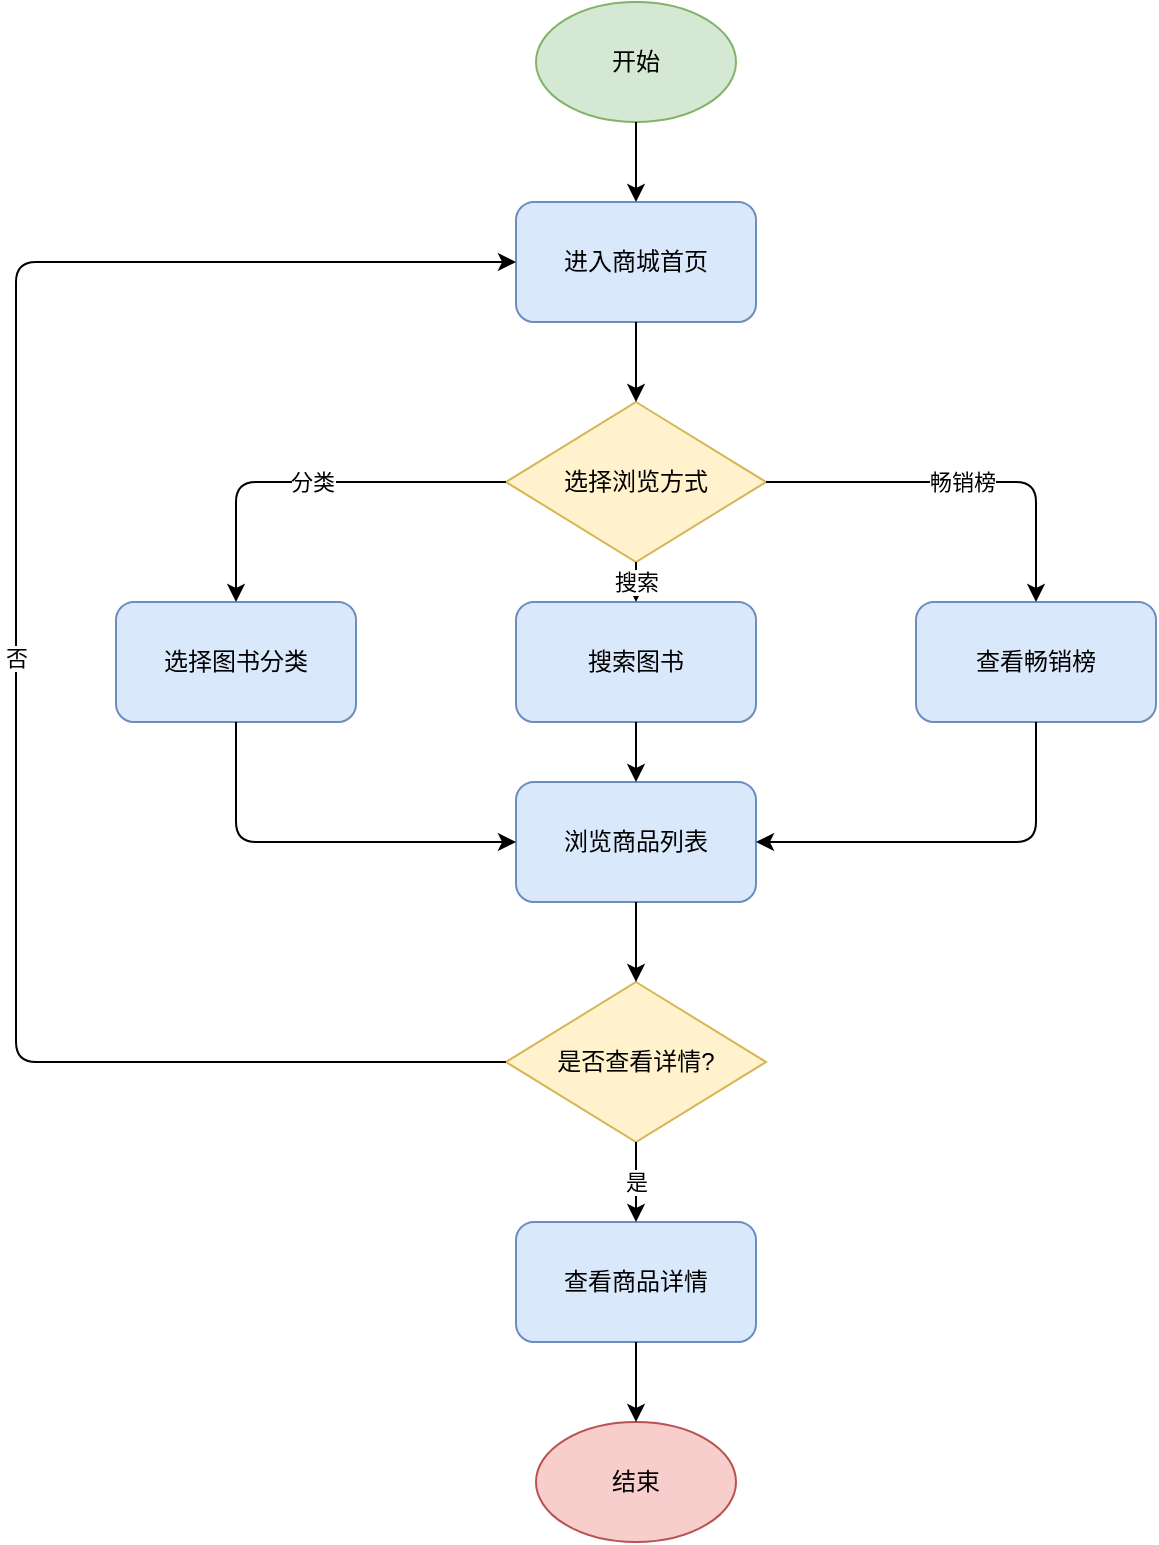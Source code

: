 <mxfile>
    <diagram id="product-browse-flow" name="商品浏览功能流程">
        <mxGraphModel dx="676" dy="563" grid="1" gridSize="10" guides="1" tooltips="1" connect="1" arrows="1" fold="1" page="1" pageScale="1" pageWidth="827" pageHeight="1169" math="0" shadow="0">
            <root>
                <mxCell id="0"/>
                <mxCell id="1" parent="0"/>
                <mxCell id="start" value="开始" style="ellipse;whiteSpace=wrap;html=1;fillColor=#d5e8d4;strokeColor=#82b366;" parent="1" vertex="1">
                    <mxGeometry x="360" y="40" width="100" height="60" as="geometry"/>
                </mxCell>
                <mxCell id="homePage" value="进入商城首页" style="rounded=1;whiteSpace=wrap;html=1;fillColor=#dae8fc;strokeColor=#6c8ebf;" parent="1" vertex="1">
                    <mxGeometry x="350" y="140" width="120" height="60" as="geometry"/>
                </mxCell>
                <mxCell id="browseOption" value="选择浏览方式" style="rhombus;whiteSpace=wrap;html=1;fillColor=#fff2cc;strokeColor=#d6b656;" parent="1" vertex="1">
                    <mxGeometry x="345" y="240" width="130" height="80" as="geometry"/>
                </mxCell>
                <mxCell id="browseByCategory" value="选择图书分类" style="rounded=1;whiteSpace=wrap;html=1;fillColor=#dae8fc;strokeColor=#6c8ebf;" parent="1" vertex="1">
                    <mxGeometry x="150" y="340" width="120" height="60" as="geometry"/>
                </mxCell>
                <mxCell id="searchProduct" value="搜索图书" style="rounded=1;whiteSpace=wrap;html=1;fillColor=#dae8fc;strokeColor=#6c8ebf;" parent="1" vertex="1">
                    <mxGeometry x="350" y="340" width="120" height="60" as="geometry"/>
                </mxCell>
                <mxCell id="browseByRank" value="查看畅销榜" style="rounded=1;whiteSpace=wrap;html=1;fillColor=#dae8fc;strokeColor=#6c8ebf;" parent="1" vertex="1">
                    <mxGeometry x="550" y="340" width="120" height="60" as="geometry"/>
                </mxCell>
                <mxCell id="productList" value="浏览商品列表" style="rounded=1;whiteSpace=wrap;html=1;fillColor=#dae8fc;strokeColor=#6c8ebf;" parent="1" vertex="1">
                    <mxGeometry x="350" y="430" width="120" height="60" as="geometry"/>
                </mxCell>
                <mxCell id="viewDetail" value="是否查看详情?" style="rhombus;whiteSpace=wrap;html=1;fillColor=#fff2cc;strokeColor=#d6b656;" parent="1" vertex="1">
                    <mxGeometry x="345" y="530" width="130" height="80" as="geometry"/>
                </mxCell>
                <mxCell id="productDetail" value="查看商品详情" style="rounded=1;whiteSpace=wrap;html=1;fillColor=#dae8fc;strokeColor=#6c8ebf;" parent="1" vertex="1">
                    <mxGeometry x="350" y="650" width="120" height="60" as="geometry"/>
                </mxCell>
                <mxCell id="end" value="结束" style="ellipse;whiteSpace=wrap;html=1;fillColor=#f8cecc;strokeColor=#b85450;" parent="1" vertex="1">
                    <mxGeometry x="360" y="750" width="100" height="60" as="geometry"/>
                </mxCell>
                <mxCell id="flow1" value="" style="endArrow=classic;html=1;exitX=0.5;exitY=1;exitDx=0;exitDy=0;entryX=0.5;entryY=0;entryDx=0;entryDy=0;" parent="1" source="start" target="homePage" edge="1">
                    <mxGeometry width="50" height="50" relative="1" as="geometry"/>
                </mxCell>
                <mxCell id="flow2" value="" style="endArrow=classic;html=1;exitX=0.5;exitY=1;exitDx=0;exitDy=0;entryX=0.5;entryY=0;entryDx=0;entryDy=0;" parent="1" source="homePage" target="browseOption" edge="1">
                    <mxGeometry width="50" height="50" relative="1" as="geometry"/>
                </mxCell>
                <mxCell id="flow3" value="分类" style="endArrow=classic;html=1;exitX=0;exitY=0.5;exitDx=0;exitDy=0;entryX=0.5;entryY=0;entryDx=0;entryDy=0;" parent="1" source="browseOption" target="browseByCategory" edge="1">
                    <mxGeometry relative="1" as="geometry">
                        <Array as="points">
                            <mxPoint x="210" y="280"/>
                        </Array>
                    </mxGeometry>
                </mxCell>
                <mxCell id="flow4" value="搜索" style="endArrow=classic;html=1;exitX=0.5;exitY=1;exitDx=0;exitDy=0;entryX=0.5;entryY=0;entryDx=0;entryDy=0;" parent="1" source="browseOption" target="searchProduct" edge="1">
                    <mxGeometry relative="1" as="geometry"/>
                </mxCell>
                <mxCell id="flow5" value="畅销榜" style="endArrow=classic;html=1;exitX=1;exitY=0.5;exitDx=0;exitDy=0;entryX=0.5;entryY=0;entryDx=0;entryDy=0;" parent="1" source="browseOption" target="browseByRank" edge="1">
                    <mxGeometry relative="1" as="geometry">
                        <Array as="points">
                            <mxPoint x="610" y="280"/>
                        </Array>
                    </mxGeometry>
                </mxCell>
                <mxCell id="flow6" value="" style="endArrow=classic;html=1;exitX=0.5;exitY=1;exitDx=0;exitDy=0;entryX=0;entryY=0.5;entryDx=0;entryDy=0;" parent="1" source="browseByCategory" target="productList" edge="1">
                    <mxGeometry width="50" height="50" relative="1" as="geometry">
                        <Array as="points">
                            <mxPoint x="210" y="460"/>
                        </Array>
                    </mxGeometry>
                </mxCell>
                <mxCell id="flow7" value="" style="endArrow=classic;html=1;exitX=0.5;exitY=1;exitDx=0;exitDy=0;entryX=0.5;entryY=0;entryDx=0;entryDy=0;" parent="1" source="searchProduct" target="productList" edge="1">
                    <mxGeometry width="50" height="50" relative="1" as="geometry"/>
                </mxCell>
                <mxCell id="flow8" value="" style="endArrow=classic;html=1;exitX=0.5;exitY=1;exitDx=0;exitDy=0;entryX=1;entryY=0.5;entryDx=0;entryDy=0;" parent="1" source="browseByRank" target="productList" edge="1">
                    <mxGeometry width="50" height="50" relative="1" as="geometry">
                        <Array as="points">
                            <mxPoint x="610" y="460"/>
                        </Array>
                    </mxGeometry>
                </mxCell>
                <mxCell id="flow9" value="" style="endArrow=classic;html=1;exitX=0.5;exitY=1;exitDx=0;exitDy=0;entryX=0.5;entryY=0;entryDx=0;entryDy=0;" parent="1" source="productList" target="viewDetail" edge="1">
                    <mxGeometry width="50" height="50" relative="1" as="geometry"/>
                </mxCell>
                <mxCell id="flow10" value="是" style="endArrow=classic;html=1;exitX=0.5;exitY=1;exitDx=0;exitDy=0;entryX=0.5;entryY=0;entryDx=0;entryDy=0;" parent="1" source="viewDetail" target="productDetail" edge="1">
                    <mxGeometry relative="1" as="geometry"/>
                </mxCell>
                <mxCell id="flow11" value="否" style="endArrow=classic;html=1;exitX=0;exitY=0.5;exitDx=0;exitDy=0;entryX=0;entryY=0.5;entryDx=0;entryDy=0;" parent="1" source="viewDetail" target="homePage" edge="1">
                    <mxGeometry relative="1" as="geometry">
                        <Array as="points">
                            <mxPoint x="100" y="570"/>
                            <mxPoint x="100" y="170"/>
                        </Array>
                    </mxGeometry>
                </mxCell>
                <mxCell id="flow12" value="" style="endArrow=classic;html=1;exitX=0.5;exitY=1;exitDx=0;exitDy=0;entryX=0.5;entryY=0;entryDx=0;entryDy=0;" parent="1" source="productDetail" target="end" edge="1">
                    <mxGeometry width="50" height="50" relative="1" as="geometry"/>
                </mxCell>
            </root>
        </mxGraphModel>
    </diagram>
</mxfile>
